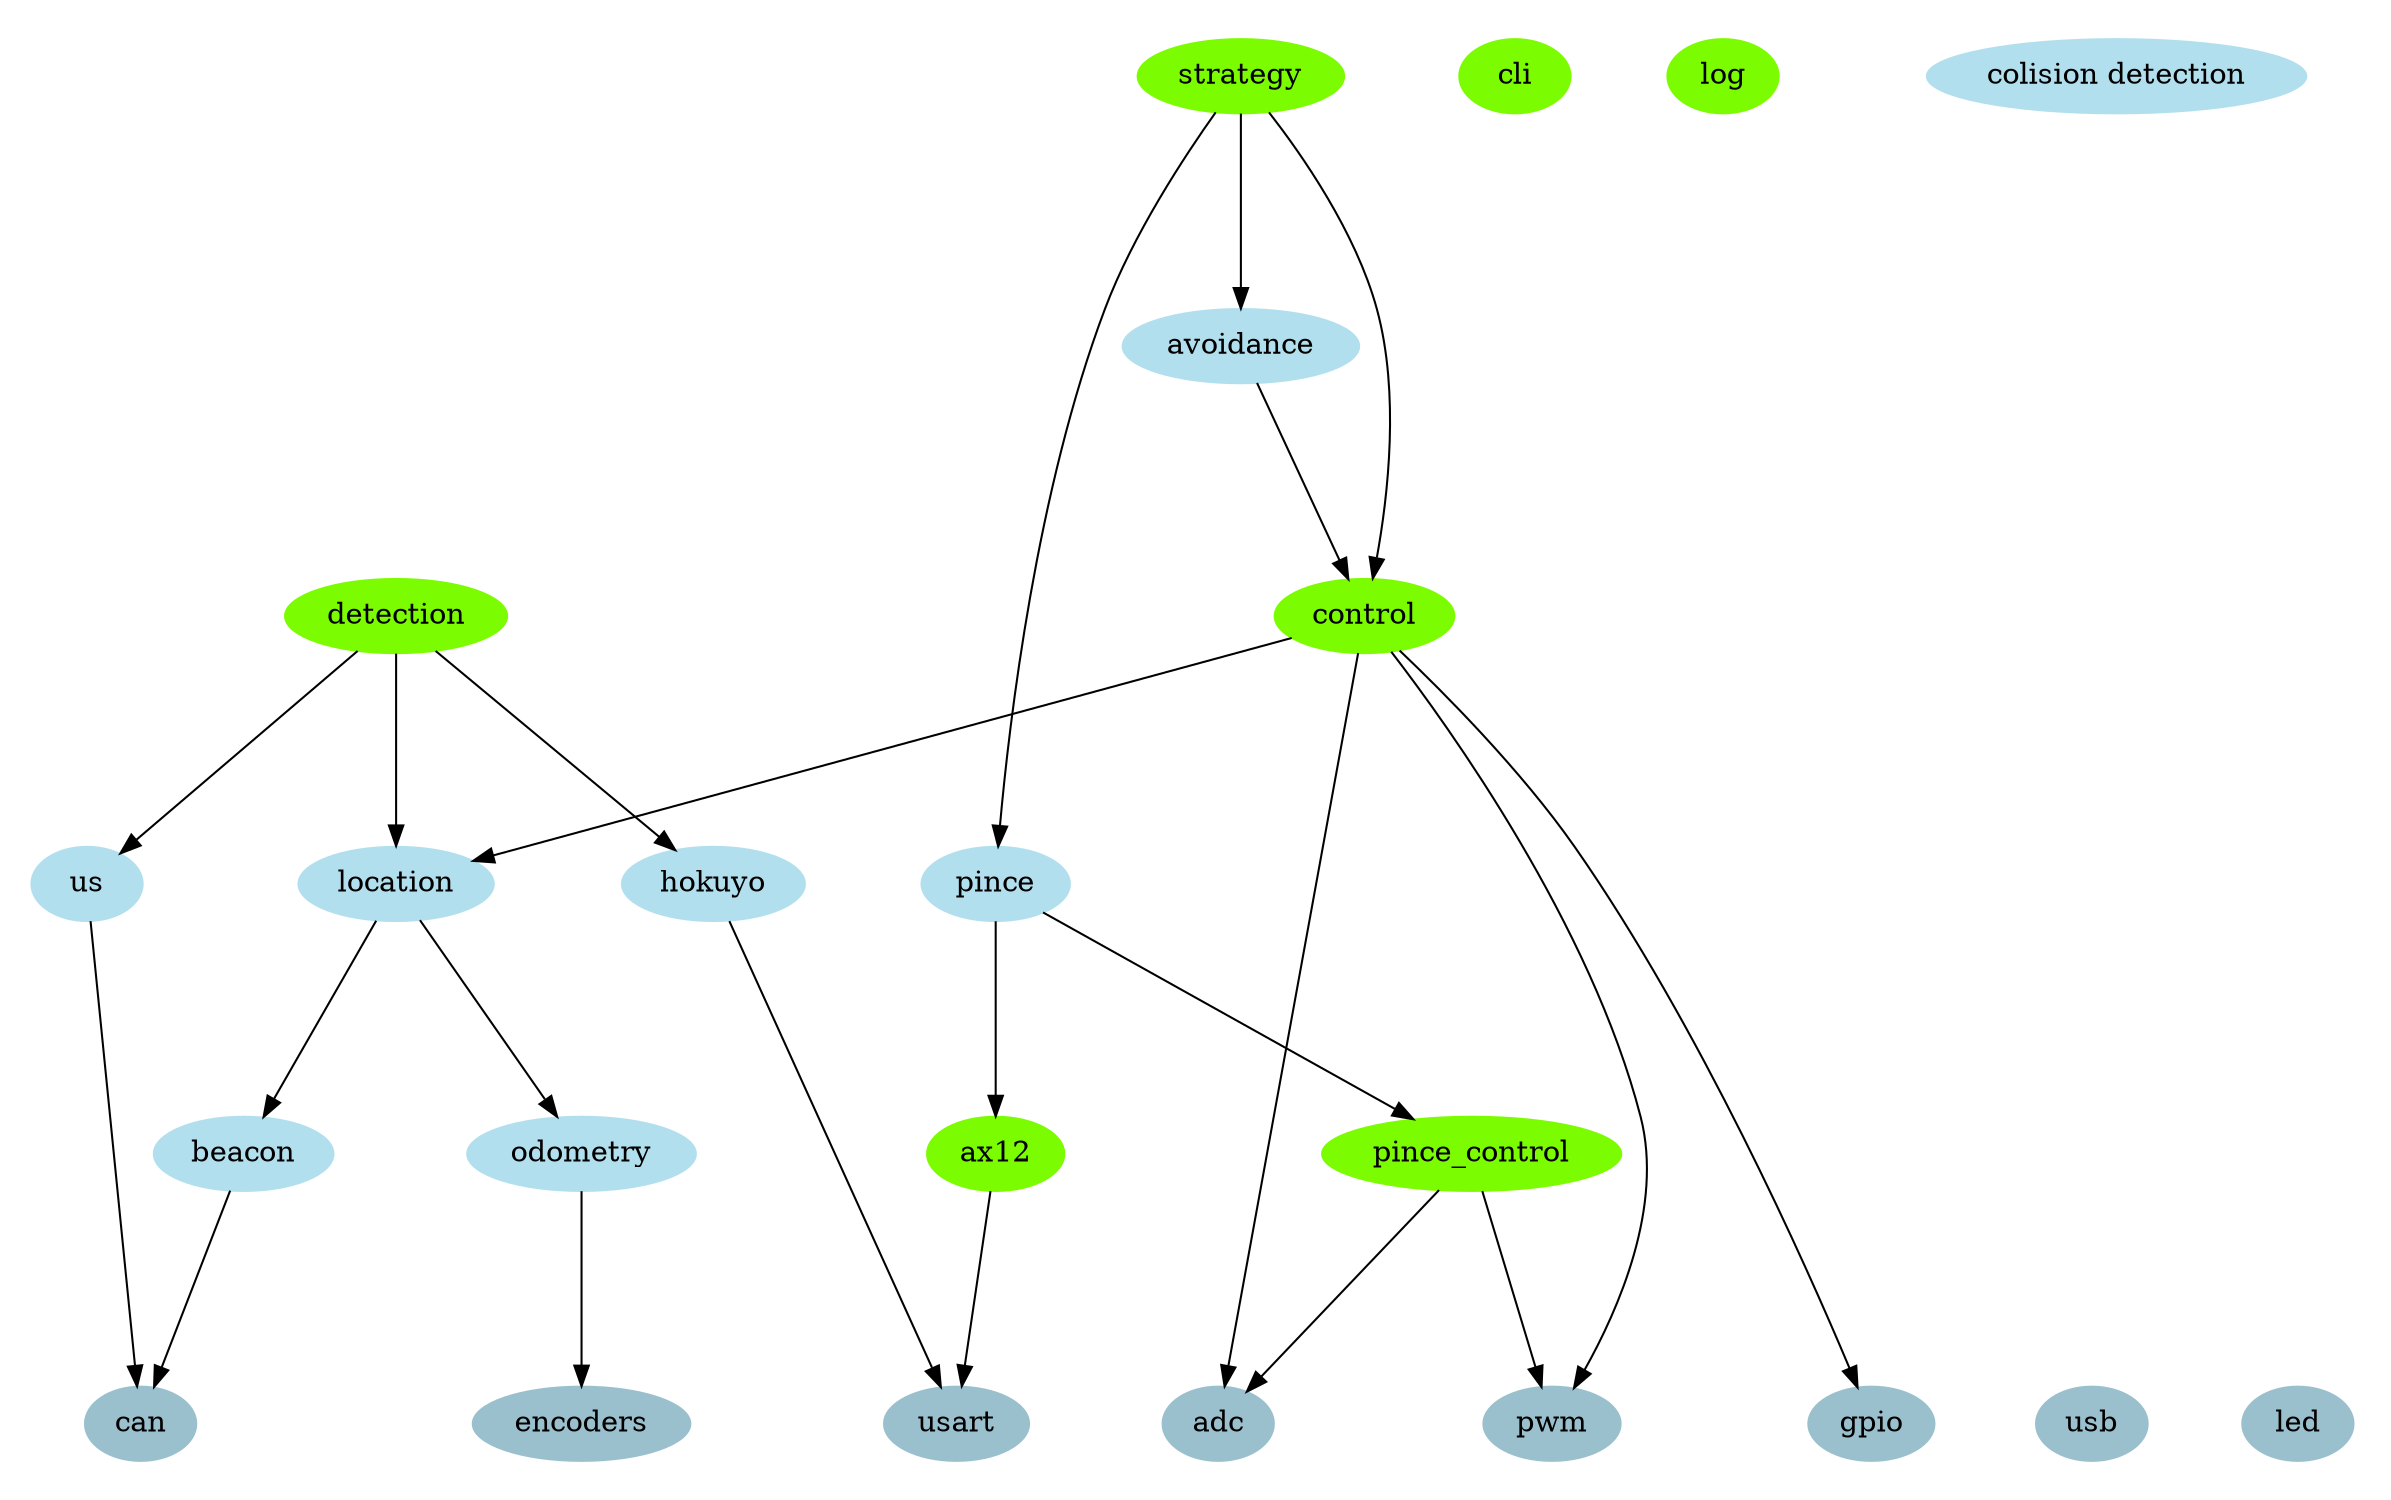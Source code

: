 digraph robot
{
	ratio=fill;
	size="16,10";
	center=true;

	// modules - taches
	node [color=lawngreen, style=filled ]
	strategy
	control
	cli
	log
	ax12
	detection
	pince_control

	// modules - fonctions
	node [color=lightblue2, style=filled ]
	avoidance
	"colision detection"
	location
	odometry
	beacon
	pince
	us
	hokuyo

	// io
	node [color=lightblue3, style=filled ]
	{
		rank=same;
		adc
		gpio
		pwm
		encoders
		usb
		can
		usart
		led
	}

	// liens
	strategy -> avoidance
	strategy -> control
	strategy -> pince
	avoidance -> control
	control -> adc
	control -> gpio
	control -> location
	location -> odometry
	location -> beacon
	pince -> ax12
	pince -> pince_control
	pince_control -> pwm
	pince_control -> adc
	detection -> hokuyo
	detection -> us
	detection -> location

	hokuyo -> usart
	ax12 -> "usart"
	us -> "can"
	beacon -> "can"
	odometry -> "encoders"
	control -> "pwm"
}
